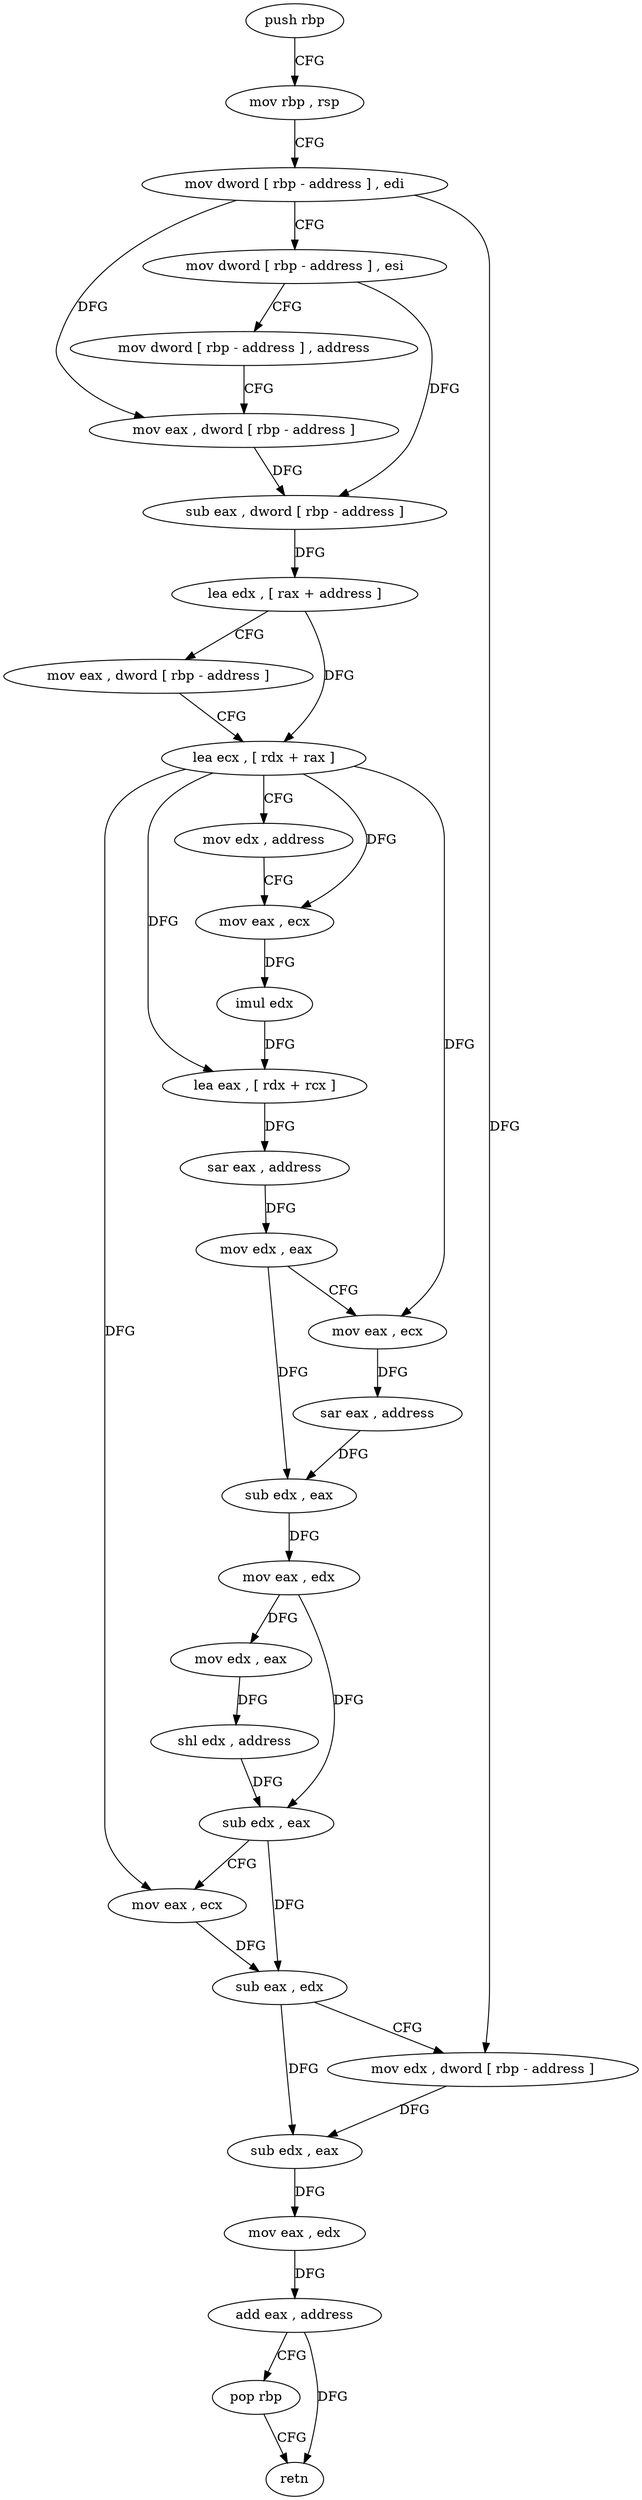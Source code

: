digraph "func" {
"4497776" [label = "push rbp" ]
"4497777" [label = "mov rbp , rsp" ]
"4497780" [label = "mov dword [ rbp - address ] , edi" ]
"4497783" [label = "mov dword [ rbp - address ] , esi" ]
"4497786" [label = "mov dword [ rbp - address ] , address" ]
"4497793" [label = "mov eax , dword [ rbp - address ]" ]
"4497796" [label = "sub eax , dword [ rbp - address ]" ]
"4497799" [label = "lea edx , [ rax + address ]" ]
"4497802" [label = "mov eax , dword [ rbp - address ]" ]
"4497805" [label = "lea ecx , [ rdx + rax ]" ]
"4497808" [label = "mov edx , address" ]
"4497813" [label = "mov eax , ecx" ]
"4497815" [label = "imul edx" ]
"4497817" [label = "lea eax , [ rdx + rcx ]" ]
"4497820" [label = "sar eax , address" ]
"4497823" [label = "mov edx , eax" ]
"4497825" [label = "mov eax , ecx" ]
"4497827" [label = "sar eax , address" ]
"4497830" [label = "sub edx , eax" ]
"4497832" [label = "mov eax , edx" ]
"4497834" [label = "mov edx , eax" ]
"4497836" [label = "shl edx , address" ]
"4497839" [label = "sub edx , eax" ]
"4497841" [label = "mov eax , ecx" ]
"4497843" [label = "sub eax , edx" ]
"4497845" [label = "mov edx , dword [ rbp - address ]" ]
"4497848" [label = "sub edx , eax" ]
"4497850" [label = "mov eax , edx" ]
"4497852" [label = "add eax , address" ]
"4497855" [label = "pop rbp" ]
"4497856" [label = "retn" ]
"4497776" -> "4497777" [ label = "CFG" ]
"4497777" -> "4497780" [ label = "CFG" ]
"4497780" -> "4497783" [ label = "CFG" ]
"4497780" -> "4497793" [ label = "DFG" ]
"4497780" -> "4497845" [ label = "DFG" ]
"4497783" -> "4497786" [ label = "CFG" ]
"4497783" -> "4497796" [ label = "DFG" ]
"4497786" -> "4497793" [ label = "CFG" ]
"4497793" -> "4497796" [ label = "DFG" ]
"4497796" -> "4497799" [ label = "DFG" ]
"4497799" -> "4497802" [ label = "CFG" ]
"4497799" -> "4497805" [ label = "DFG" ]
"4497802" -> "4497805" [ label = "CFG" ]
"4497805" -> "4497808" [ label = "CFG" ]
"4497805" -> "4497813" [ label = "DFG" ]
"4497805" -> "4497817" [ label = "DFG" ]
"4497805" -> "4497825" [ label = "DFG" ]
"4497805" -> "4497841" [ label = "DFG" ]
"4497808" -> "4497813" [ label = "CFG" ]
"4497813" -> "4497815" [ label = "DFG" ]
"4497815" -> "4497817" [ label = "DFG" ]
"4497817" -> "4497820" [ label = "DFG" ]
"4497820" -> "4497823" [ label = "DFG" ]
"4497823" -> "4497825" [ label = "CFG" ]
"4497823" -> "4497830" [ label = "DFG" ]
"4497825" -> "4497827" [ label = "DFG" ]
"4497827" -> "4497830" [ label = "DFG" ]
"4497830" -> "4497832" [ label = "DFG" ]
"4497832" -> "4497834" [ label = "DFG" ]
"4497832" -> "4497839" [ label = "DFG" ]
"4497834" -> "4497836" [ label = "DFG" ]
"4497836" -> "4497839" [ label = "DFG" ]
"4497839" -> "4497841" [ label = "CFG" ]
"4497839" -> "4497843" [ label = "DFG" ]
"4497841" -> "4497843" [ label = "DFG" ]
"4497843" -> "4497845" [ label = "CFG" ]
"4497843" -> "4497848" [ label = "DFG" ]
"4497845" -> "4497848" [ label = "DFG" ]
"4497848" -> "4497850" [ label = "DFG" ]
"4497850" -> "4497852" [ label = "DFG" ]
"4497852" -> "4497855" [ label = "CFG" ]
"4497852" -> "4497856" [ label = "DFG" ]
"4497855" -> "4497856" [ label = "CFG" ]
}
